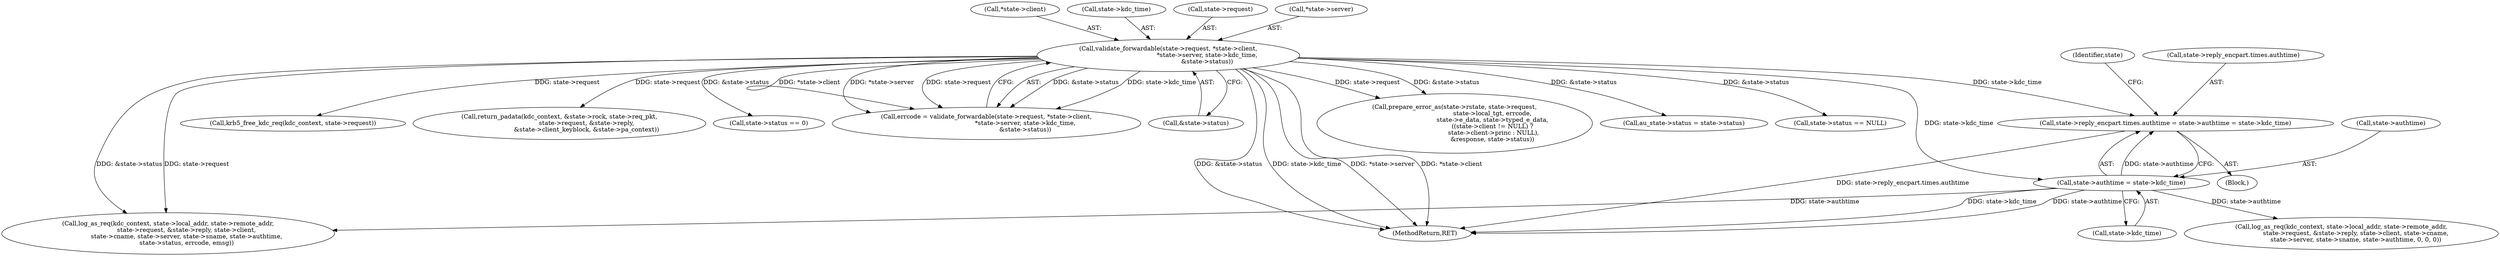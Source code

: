 digraph "0_krb5_ffb35baac6981f9e8914f8f3bffd37f284b85970@pointer" {
"1000378" [label="(Call,state->reply_encpart.times.authtime = state->authtime = state->kdc_time)"];
"1000386" [label="(Call,state->authtime = state->kdc_time)"];
"1000172" [label="(Call,validate_forwardable(state->request, *state->client,\n                                        *state->server, state->kdc_time,\n                                        &state->status))"];
"1000792" [label="(Call,state->status == NULL)"];
"1000187" [label="(Call,&state->status)"];
"1000852" [label="(Call,log_as_req(kdc_context, state->local_addr, state->remote_addr,\n                   state->request, &state->reply, state->client,\n                   state->cname, state->server, state->sname, state->authtime,\n                   state->status, errcode, emsg))"];
"1000386" [label="(Call,state->authtime = state->kdc_time)"];
"1000378" [label="(Call,state->reply_encpart.times.authtime = state->authtime = state->kdc_time)"];
"1001147" [label="(Call,krb5_free_kdc_req(kdc_context, state->request))"];
"1000413" [label="(Call,return_padata(kdc_context, &state->rock, state->req_pkt,\n                            state->request, &state->reply,\n                            &state->client_keyblock, &state->pa_context))"];
"1000894" [label="(Call,state->status == 0)"];
"1000176" [label="(Call,*state->client)"];
"1000170" [label="(Call,errcode = validate_forwardable(state->request, *state->client,\n                                        *state->server, state->kdc_time,\n                                        &state->status))"];
"1001166" [label="(MethodReturn,RET)"];
"1000750" [label="(Call,log_as_req(kdc_context, state->local_addr, state->remote_addr,\n               state->request, &state->reply, state->client, state->cname,\n               state->server, state->sname, state->authtime, 0, 0, 0))"];
"1000926" [label="(Call,prepare_error_as(state->rstate, state->request,\n                                       state->local_tgt, errcode,\n                                       state->e_data, state->typed_e_data,\n                                       ((state->client != NULL) ?\n                                        state->client->princ : NULL),\n                                       &response, state->status))"];
"1000802" [label="(Call,au_state->status = state->status)"];
"1000396" [label="(Identifier,state)"];
"1000390" [label="(Call,state->kdc_time)"];
"1000184" [label="(Call,state->kdc_time)"];
"1000172" [label="(Call,validate_forwardable(state->request, *state->client,\n                                        *state->server, state->kdc_time,\n                                        &state->status))"];
"1000173" [label="(Call,state->request)"];
"1000180" [label="(Call,*state->server)"];
"1000379" [label="(Call,state->reply_encpart.times.authtime)"];
"1000387" [label="(Call,state->authtime)"];
"1000117" [label="(Block,)"];
"1000378" -> "1000117"  [label="AST: "];
"1000378" -> "1000386"  [label="CFG: "];
"1000379" -> "1000378"  [label="AST: "];
"1000386" -> "1000378"  [label="AST: "];
"1000396" -> "1000378"  [label="CFG: "];
"1000378" -> "1001166"  [label="DDG: state->reply_encpart.times.authtime"];
"1000386" -> "1000378"  [label="DDG: state->authtime"];
"1000172" -> "1000378"  [label="DDG: state->kdc_time"];
"1000386" -> "1000390"  [label="CFG: "];
"1000387" -> "1000386"  [label="AST: "];
"1000390" -> "1000386"  [label="AST: "];
"1000386" -> "1001166"  [label="DDG: state->authtime"];
"1000386" -> "1001166"  [label="DDG: state->kdc_time"];
"1000172" -> "1000386"  [label="DDG: state->kdc_time"];
"1000386" -> "1000750"  [label="DDG: state->authtime"];
"1000386" -> "1000852"  [label="DDG: state->authtime"];
"1000172" -> "1000170"  [label="AST: "];
"1000172" -> "1000187"  [label="CFG: "];
"1000173" -> "1000172"  [label="AST: "];
"1000176" -> "1000172"  [label="AST: "];
"1000180" -> "1000172"  [label="AST: "];
"1000184" -> "1000172"  [label="AST: "];
"1000187" -> "1000172"  [label="AST: "];
"1000170" -> "1000172"  [label="CFG: "];
"1000172" -> "1001166"  [label="DDG: &state->status"];
"1000172" -> "1001166"  [label="DDG: state->kdc_time"];
"1000172" -> "1001166"  [label="DDG: *state->server"];
"1000172" -> "1001166"  [label="DDG: *state->client"];
"1000172" -> "1000170"  [label="DDG: &state->status"];
"1000172" -> "1000170"  [label="DDG: state->kdc_time"];
"1000172" -> "1000170"  [label="DDG: *state->client"];
"1000172" -> "1000170"  [label="DDG: *state->server"];
"1000172" -> "1000170"  [label="DDG: state->request"];
"1000172" -> "1000413"  [label="DDG: state->request"];
"1000172" -> "1000792"  [label="DDG: &state->status"];
"1000172" -> "1000802"  [label="DDG: &state->status"];
"1000172" -> "1000852"  [label="DDG: state->request"];
"1000172" -> "1000852"  [label="DDG: &state->status"];
"1000172" -> "1000894"  [label="DDG: &state->status"];
"1000172" -> "1000926"  [label="DDG: state->request"];
"1000172" -> "1000926"  [label="DDG: &state->status"];
"1000172" -> "1001147"  [label="DDG: state->request"];
}
